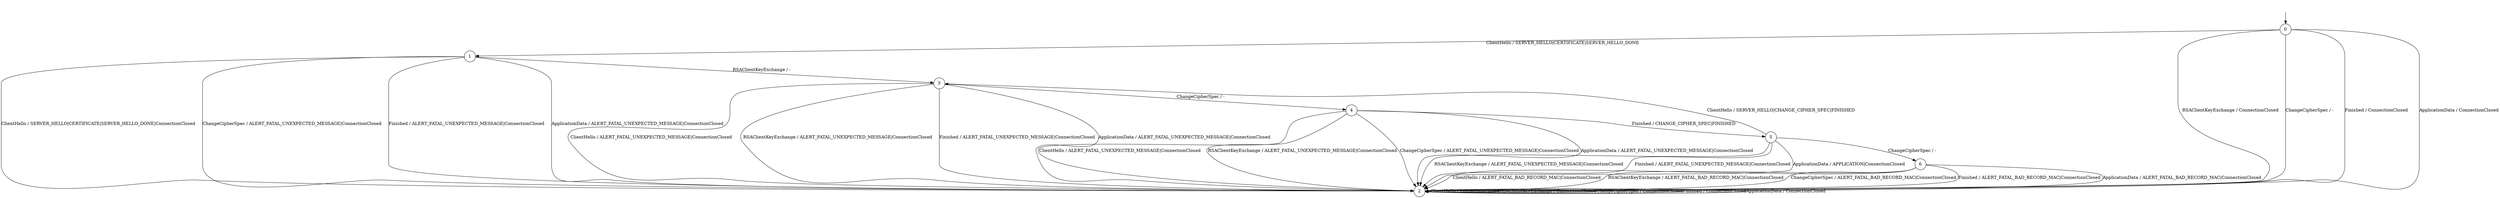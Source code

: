 digraph g {
__start0 [label="" shape="none"];

	s0 [shape="circle" label="0"];
	s1 [shape="circle" label="1"];
	s2 [shape="circle" label="2"];
	s3 [shape="circle" label="3"];
	s4 [shape="circle" label="4"];
	s5 [shape="circle" label="5"];
	s6 [shape="circle" label="6"];
	s0 -> s1 [label="ClientHello / SERVER_HELLO|CERTIFICATE|SERVER_HELLO_DONE"];
	s0 -> s2 [label="RSAClientKeyExchange / ConnectionClosed"];
	s0 -> s2 [label="ChangeCipherSpec / -"];
	s0 -> s2 [label="Finished / ConnectionClosed"];
	s0 -> s2 [label="ApplicationData / ConnectionClosed"];
	s1 -> s2 [label="ClientHello / SERVER_HELLO|CERTIFICATE|SERVER_HELLO_DONE|ConnectionClosed"];
	s1 -> s3 [label="RSAClientKeyExchange / -"];
	s1 -> s2 [label="ChangeCipherSpec / ALERT_FATAL_UNEXPECTED_MESSAGE|ConnectionClosed"];
	s1 -> s2 [label="Finished / ALERT_FATAL_UNEXPECTED_MESSAGE|ConnectionClosed"];
	s1 -> s2 [label="ApplicationData / ALERT_FATAL_UNEXPECTED_MESSAGE|ConnectionClosed"];
	s2 -> s2 [label="ClientHello / ConnectionClosed"];
	s2 -> s2 [label="RSAClientKeyExchange / ConnectionClosed"];
	s2 -> s2 [label="ChangeCipherSpec / ConnectionClosed"];
	s2 -> s2 [label="Finished / ConnectionClosed"];
	s2 -> s2 [label="ApplicationData / ConnectionClosed"];
	s3 -> s2 [label="ClientHello / ALERT_FATAL_UNEXPECTED_MESSAGE|ConnectionClosed"];
	s3 -> s2 [label="RSAClientKeyExchange / ALERT_FATAL_UNEXPECTED_MESSAGE|ConnectionClosed"];
	s3 -> s4 [label="ChangeCipherSpec / -"];
	s3 -> s2 [label="Finished / ALERT_FATAL_UNEXPECTED_MESSAGE|ConnectionClosed"];
	s3 -> s2 [label="ApplicationData / ALERT_FATAL_UNEXPECTED_MESSAGE|ConnectionClosed"];
	s4 -> s2 [label="ClientHello / ALERT_FATAL_UNEXPECTED_MESSAGE|ConnectionClosed"];
	s4 -> s2 [label="RSAClientKeyExchange / ALERT_FATAL_UNEXPECTED_MESSAGE|ConnectionClosed"];
	s4 -> s2 [label="ChangeCipherSpec / ALERT_FATAL_UNEXPECTED_MESSAGE|ConnectionClosed"];
	s4 -> s5 [label="Finished / CHANGE_CIPHER_SPEC|FINISHED"];
	s4 -> s2 [label="ApplicationData / ALERT_FATAL_UNEXPECTED_MESSAGE|ConnectionClosed"];
	s5 -> s3 [label="ClientHello / SERVER_HELLO|CHANGE_CIPHER_SPEC|FINISHED"];
	s5 -> s2 [label="RSAClientKeyExchange / ALERT_FATAL_UNEXPECTED_MESSAGE|ConnectionClosed"];
	s5 -> s6 [label="ChangeCipherSpec / -"];
	s5 -> s2 [label="Finished / ALERT_FATAL_UNEXPECTED_MESSAGE|ConnectionClosed"];
	s5 -> s2 [label="ApplicationData / APPLICATION|ConnectionClosed"];
	s6 -> s2 [label="ClientHello / ALERT_FATAL_BAD_RECORD_MAC|ConnectionClosed"];
	s6 -> s2 [label="RSAClientKeyExchange / ALERT_FATAL_BAD_RECORD_MAC|ConnectionClosed"];
	s6 -> s2 [label="ChangeCipherSpec / ALERT_FATAL_BAD_RECORD_MAC|ConnectionClosed"];
	s6 -> s2 [label="Finished / ALERT_FATAL_BAD_RECORD_MAC|ConnectionClosed"];
	s6 -> s2 [label="ApplicationData / ALERT_FATAL_BAD_RECORD_MAC|ConnectionClosed"];

__start0 -> s0;
}
